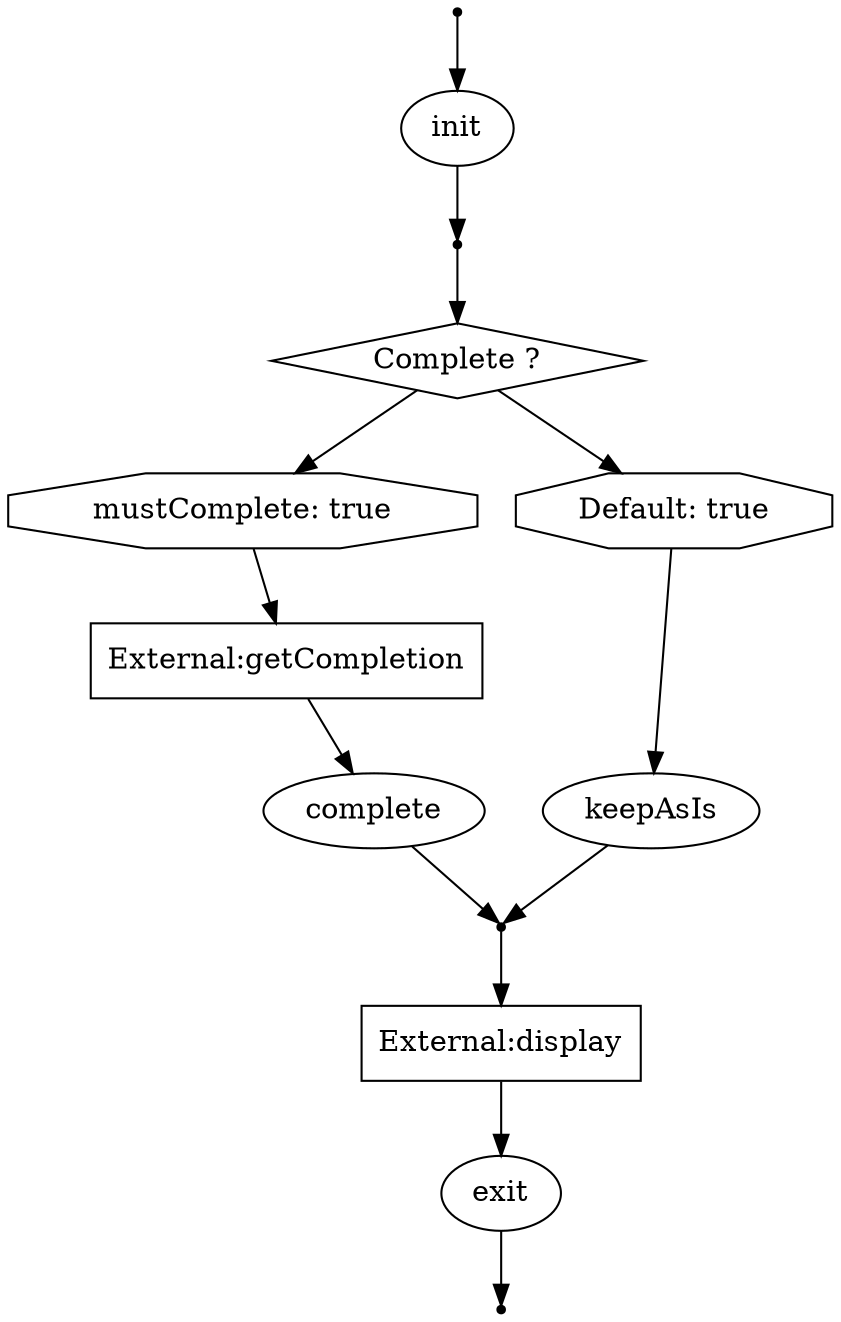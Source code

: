 // TBD
digraph "SimpleFlow" {
    splines=polyline;
    "inputDataPoint" [ label="", shape="point"  ];
    "simpleService_init" [ label="", shape="point"  ];
    "33684897-c3a7-40fa-aa90-49eebe018796_exit" [ label="exit", shape="ellipse"  ];
    "c0f38ebe-4902-4054-85ff-5dd949ea2697_simpleService_complete" [ label="complete", shape="ellipse"  ];
    "e434cfa1-2612-4a5f-9731-4060ec68eb67_simpleService_init" [ label="init", shape="ellipse"  ];
    "57c87497-f1ed-438a-bd60-c3f1cc15af7e_simpleService_keepAsIs" [ label="keepAsIs", shape="ellipse"  ];
    "condGrp_45956dca-414f-47f3-ab4e-0f87bc1de05f" [ label="Complete ?", shape="diamond"  ];
    "4008fffd-b3b6-4b47-850c-70a8d6e66ec9" [ label="External:display", shape="box"  ];
    "exit" [ label="", shape="point"  ];
    "cond_98a02654-2639-4c0a-80e2-d2fb85f932a2" [ label="mustComplete: true", shape="octagon"  ];
    "cond_2556b483-f5ac-4fa5-ac4a-6961f82a9afa" [ label="Default: true", shape="octagon"  ];
    "complete" [ label="", shape="point"  ];
    "c65da0c6-ad19-46b2-a932-32801a2da459" [ label="External:getCompletion", shape="box"  ];
    "inputDataPoint" -> "e434cfa1-2612-4a5f-9731-4060ec68eb67_simpleService_init" [  ];
    "e434cfa1-2612-4a5f-9731-4060ec68eb67_simpleService_init" -> "simpleService_init" [  ];
    "simpleService_init" -> "condGrp_45956dca-414f-47f3-ab4e-0f87bc1de05f" [  ];
    "condGrp_45956dca-414f-47f3-ab4e-0f87bc1de05f" -> "cond_98a02654-2639-4c0a-80e2-d2fb85f932a2" [  ];
    "cond_98a02654-2639-4c0a-80e2-d2fb85f932a2" -> "c65da0c6-ad19-46b2-a932-32801a2da459" [  ];
    "c65da0c6-ad19-46b2-a932-32801a2da459" -> "c0f38ebe-4902-4054-85ff-5dd949ea2697_simpleService_complete" [  ];
    "c0f38ebe-4902-4054-85ff-5dd949ea2697_simpleService_complete" -> "complete" [  ];
    "condGrp_45956dca-414f-47f3-ab4e-0f87bc1de05f" -> "cond_2556b483-f5ac-4fa5-ac4a-6961f82a9afa" [  ];
    "cond_2556b483-f5ac-4fa5-ac4a-6961f82a9afa" -> "57c87497-f1ed-438a-bd60-c3f1cc15af7e_simpleService_keepAsIs" [  ];
    "57c87497-f1ed-438a-bd60-c3f1cc15af7e_simpleService_keepAsIs" -> "complete" [  ];
    "complete" -> "4008fffd-b3b6-4b47-850c-70a8d6e66ec9" [  ];
    "4008fffd-b3b6-4b47-850c-70a8d6e66ec9" -> "33684897-c3a7-40fa-aa90-49eebe018796_exit" [  ];
    "33684897-c3a7-40fa-aa90-49eebe018796_exit" -> "exit" [  ];
}